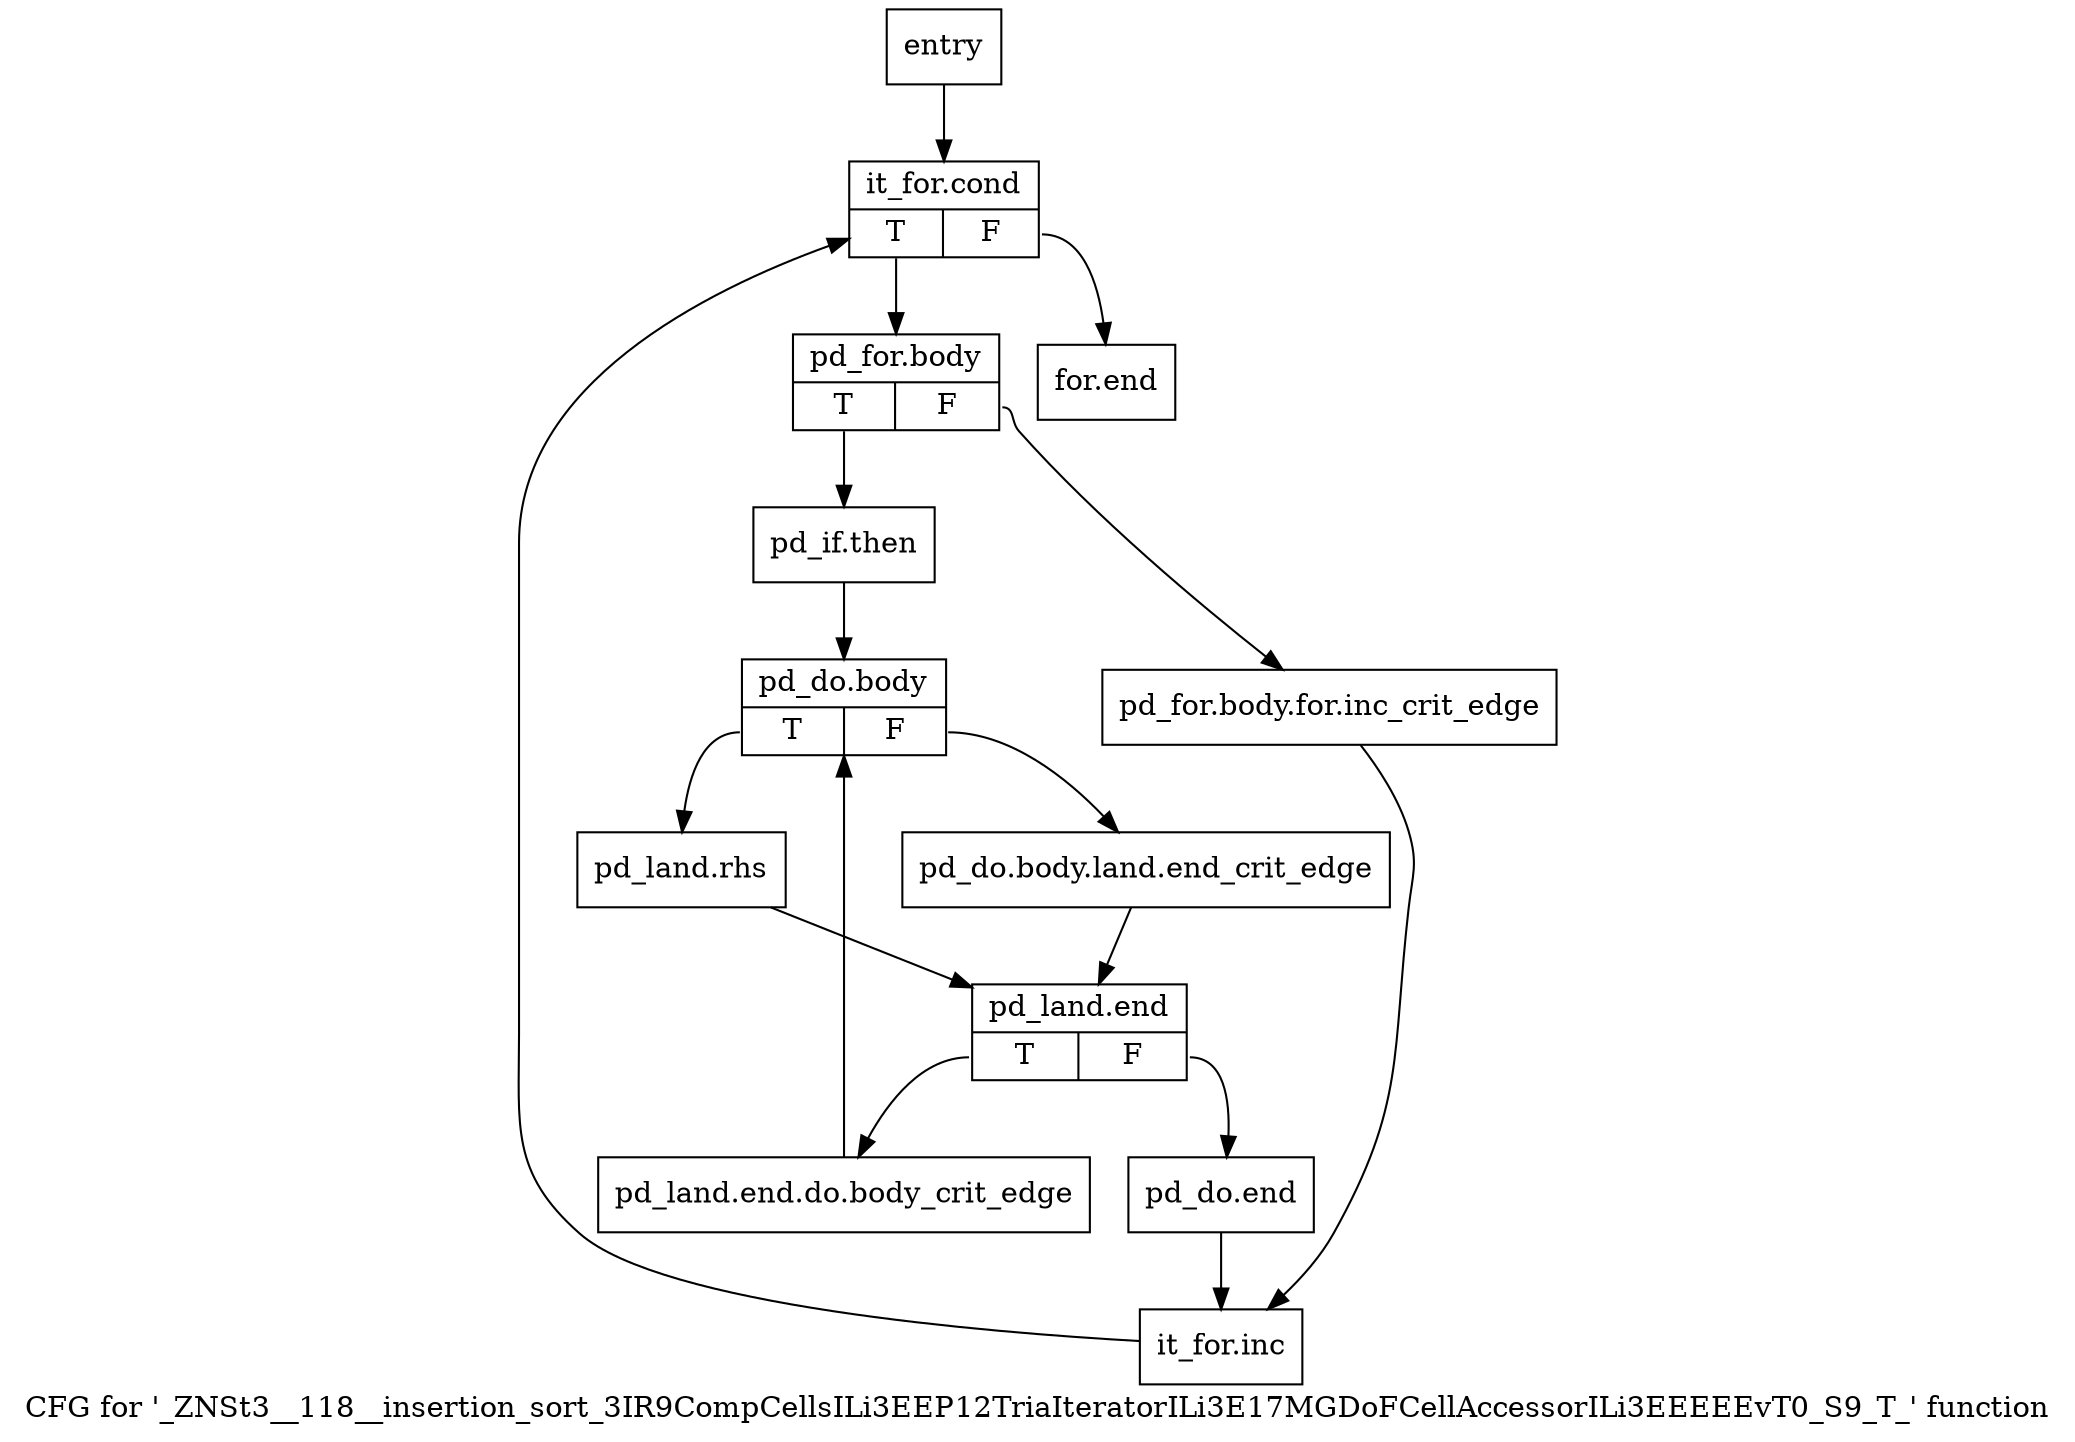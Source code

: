 digraph "CFG for '_ZNSt3__118__insertion_sort_3IR9CompCellsILi3EEP12TriaIteratorILi3E17MGDoFCellAccessorILi3EEEEEvT0_S9_T_' function" {
	label="CFG for '_ZNSt3__118__insertion_sort_3IR9CompCellsILi3EEP12TriaIteratorILi3E17MGDoFCellAccessorILi3EEEEEvT0_S9_T_' function";

	Node0x4577550 [shape=record,label="{entry}"];
	Node0x4577550 -> Node0x45775a0;
	Node0x45775a0 [shape=record,label="{it_for.cond|{<s0>T|<s1>F}}"];
	Node0x45775a0:s0 -> Node0x45775f0;
	Node0x45775a0:s1 -> Node0x4577910;
	Node0x45775f0 [shape=record,label="{pd_for.body|{<s0>T|<s1>F}}"];
	Node0x45775f0:s0 -> Node0x4577690;
	Node0x45775f0:s1 -> Node0x4577640;
	Node0x4577640 [shape=record,label="{pd_for.body.for.inc_crit_edge}"];
	Node0x4577640 -> Node0x45778c0;
	Node0x4577690 [shape=record,label="{pd_if.then}"];
	Node0x4577690 -> Node0x45776e0;
	Node0x45776e0 [shape=record,label="{pd_do.body|{<s0>T|<s1>F}}"];
	Node0x45776e0:s0 -> Node0x4577780;
	Node0x45776e0:s1 -> Node0x4577730;
	Node0x4577730 [shape=record,label="{pd_do.body.land.end_crit_edge}"];
	Node0x4577730 -> Node0x45777d0;
	Node0x4577780 [shape=record,label="{pd_land.rhs}"];
	Node0x4577780 -> Node0x45777d0;
	Node0x45777d0 [shape=record,label="{pd_land.end|{<s0>T|<s1>F}}"];
	Node0x45777d0:s0 -> Node0x4577820;
	Node0x45777d0:s1 -> Node0x4577870;
	Node0x4577820 [shape=record,label="{pd_land.end.do.body_crit_edge}"];
	Node0x4577820 -> Node0x45776e0;
	Node0x4577870 [shape=record,label="{pd_do.end}"];
	Node0x4577870 -> Node0x45778c0;
	Node0x45778c0 [shape=record,label="{it_for.inc}"];
	Node0x45778c0 -> Node0x45775a0;
	Node0x4577910 [shape=record,label="{for.end}"];
}
